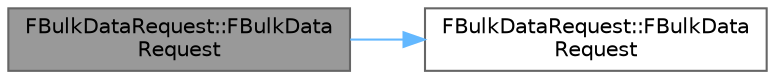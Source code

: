 digraph "FBulkDataRequest::FBulkDataRequest"
{
 // INTERACTIVE_SVG=YES
 // LATEX_PDF_SIZE
  bgcolor="transparent";
  edge [fontname=Helvetica,fontsize=10,labelfontname=Helvetica,labelfontsize=10];
  node [fontname=Helvetica,fontsize=10,shape=box,height=0.2,width=0.4];
  rankdir="LR";
  Node1 [id="Node000001",label="FBulkDataRequest::FBulkData\lRequest",height=0.2,width=0.4,color="gray40", fillcolor="grey60", style="filled", fontcolor="black",tooltip="Not copy constructable or copy assignable."];
  Node1 -> Node2 [id="edge1_Node000001_Node000002",color="steelblue1",style="solid",tooltip=" "];
  Node2 [id="Node000002",label="FBulkDataRequest::FBulkData\lRequest",height=0.2,width=0.4,color="grey40", fillcolor="white", style="filled",URL="$d7/dcd/classFBulkDataRequest.html#ad2f0c6abd1fd721fb452cb7419eb960d",tooltip="Constructs a new handle to bulk data request."];
}

